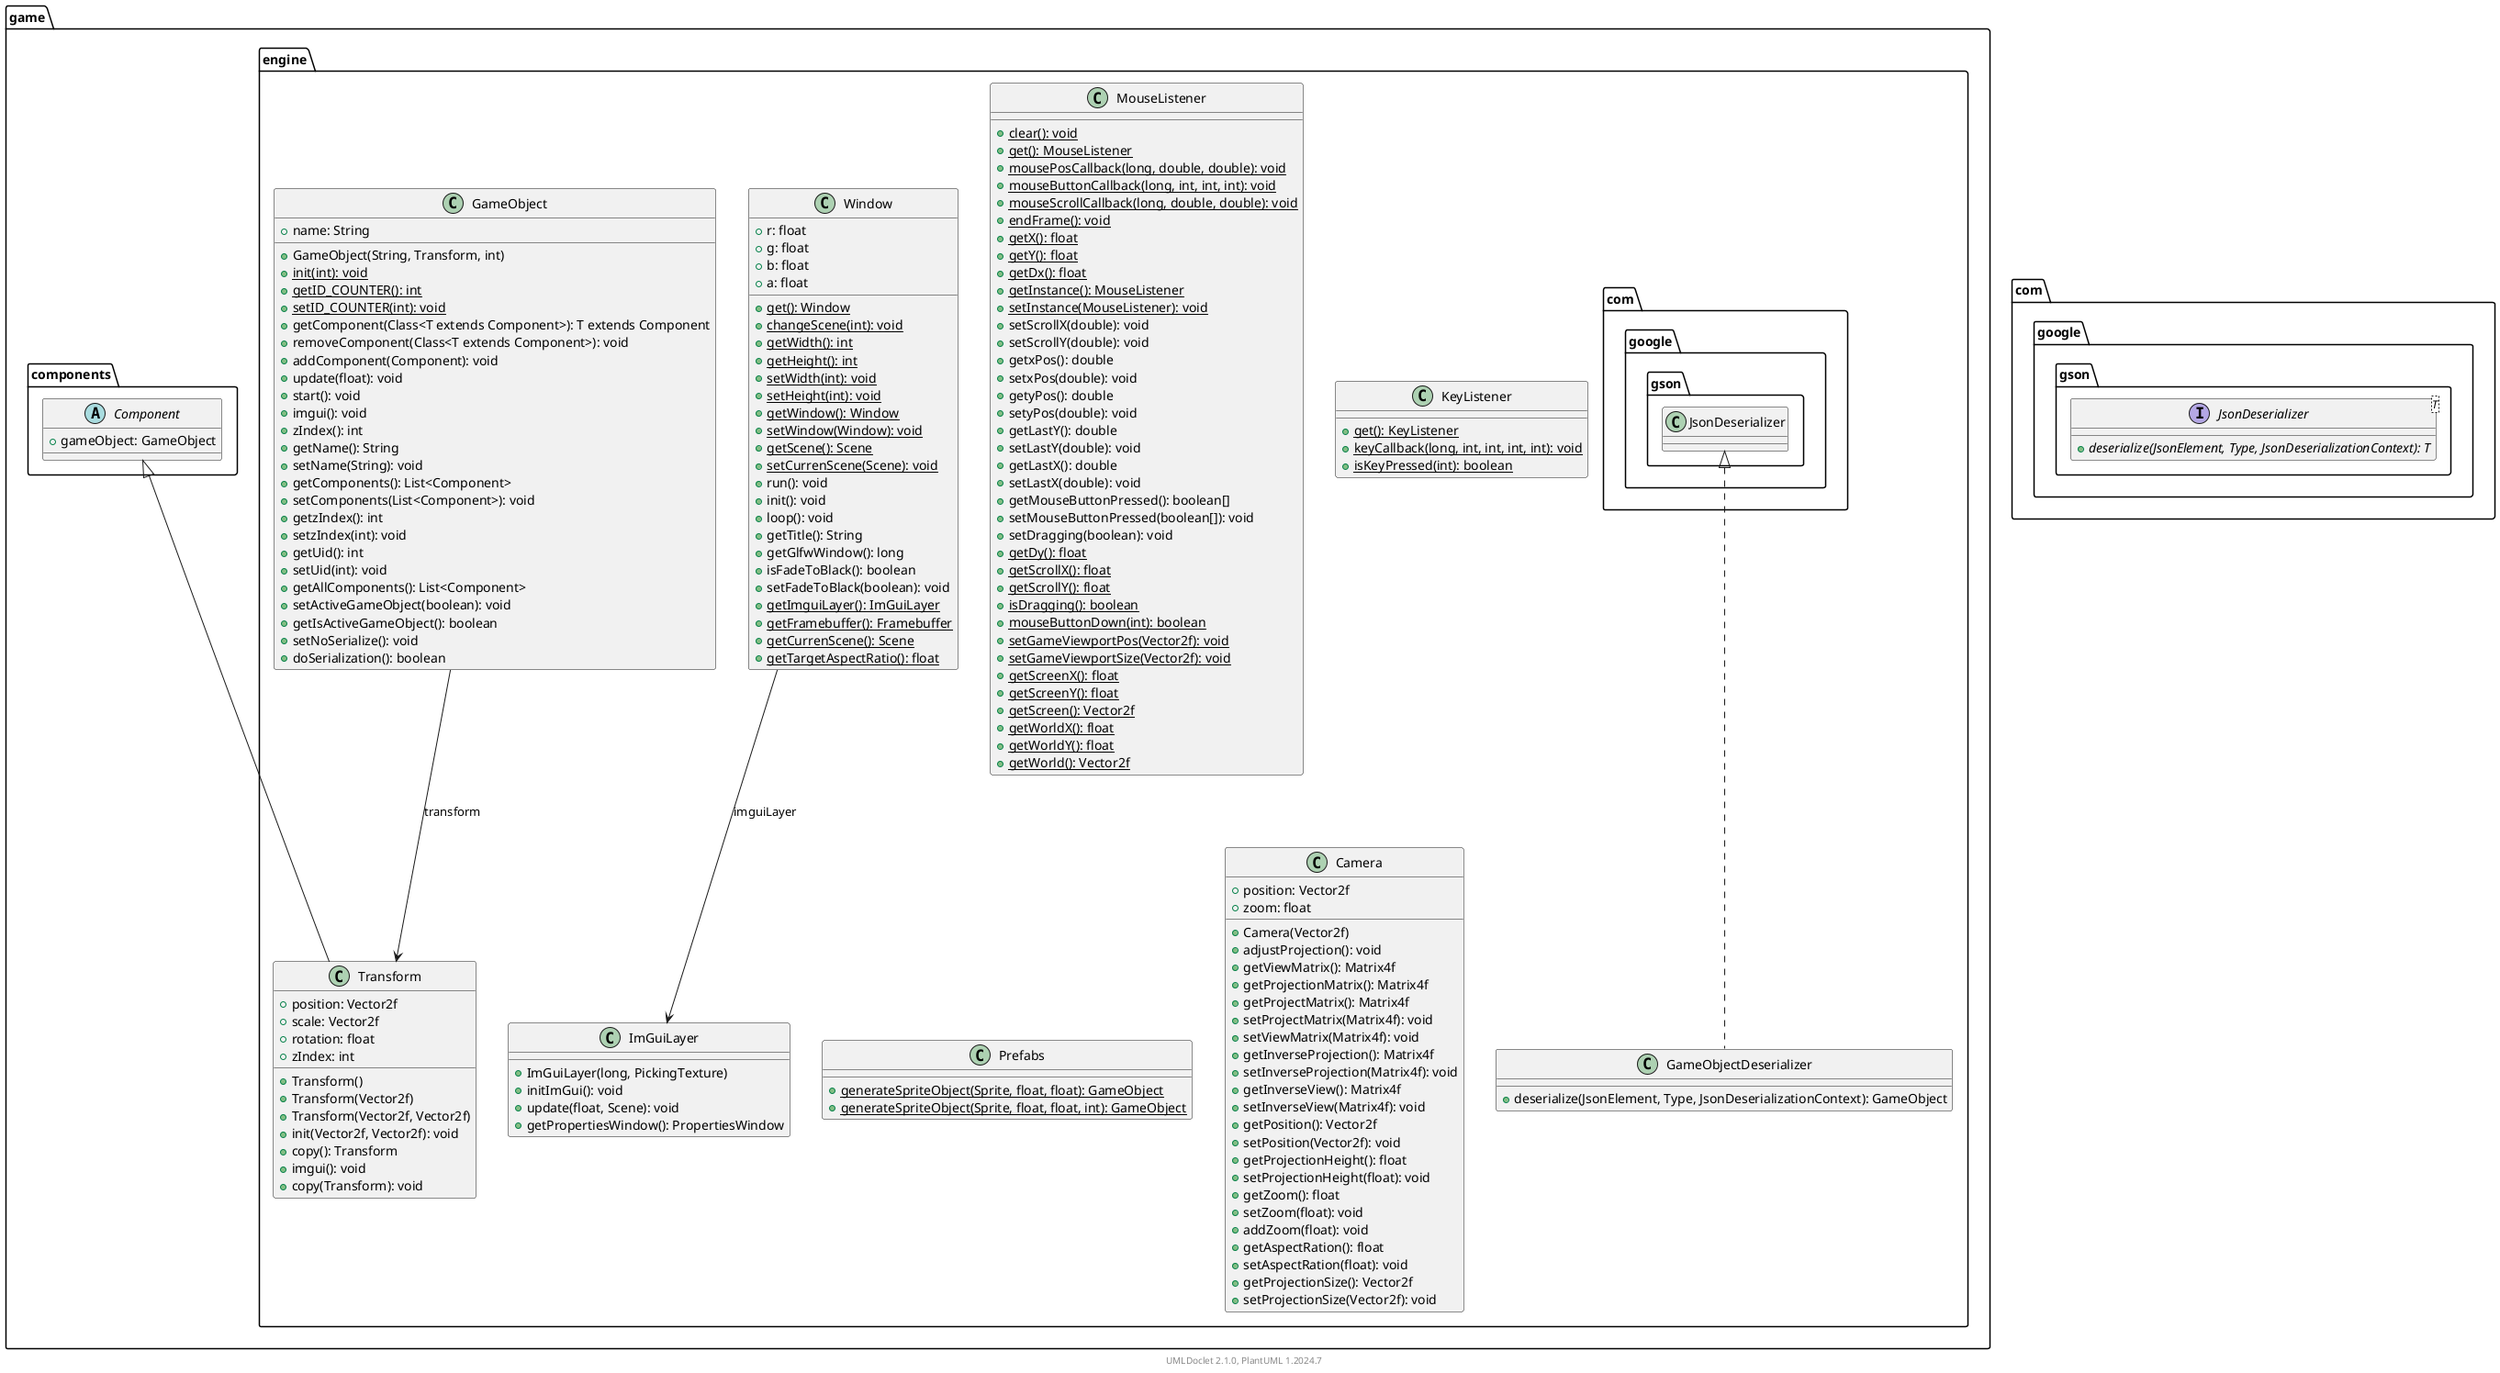 @startuml
    namespace game.engine {

        class MouseListener [[MouseListener.html]] {
            {static} +clear(): void
            {static} +get(): MouseListener
            {static} +mousePosCallback(long, double, double): void
            {static} +mouseButtonCallback(long, int, int, int): void
            {static} +mouseScrollCallback(long, double, double): void
            {static} +endFrame(): void
            {static} +getX(): float
            {static} +getY(): float
            {static} +getDx(): float
            {static} +getInstance(): MouseListener
            {static} +setInstance(MouseListener): void
            +setScrollX(double): void
            +setScrollY(double): void
            +getxPos(): double
            +setxPos(double): void
            +getyPos(): double
            +setyPos(double): void
            +getLastY(): double
            +setLastY(double): void
            +getLastX(): double
            +setLastX(double): void
            +getMouseButtonPressed(): boolean[]
            +setMouseButtonPressed(boolean[]): void
            +setDragging(boolean): void
            {static} +getDy(): float
            {static} +getScrollX(): float
            {static} +getScrollY(): float
            {static} +isDragging(): boolean
            {static} +mouseButtonDown(int): boolean
            {static} +setGameViewportPos(Vector2f): void
            {static} +setGameViewportSize(Vector2f): void
            {static} +getScreenX(): float
            {static} +getScreenY(): float
            {static} +getScreen(): Vector2f
            {static} +getWorldX(): float
            {static} +getWorldY(): float
            {static} +getWorld(): Vector2f
        }

        class Window [[Window.html]] {
            +r: float
            +g: float
            +b: float
            +a: float
            {static} +get(): Window
            {static} +changeScene(int): void
            {static} +getWidth(): int
            {static} +getHeight(): int
            {static} +setWidth(int): void
            {static} +setHeight(int): void
            {static} +getWindow(): Window
            {static} +setWindow(Window): void
            {static} +getScene(): Scene
            {static} +setCurrenScene(Scene): void
            +run(): void
            +init(): void
            +loop(): void
            +getTitle(): String
            +getGlfwWindow(): long
            +isFadeToBlack(): boolean
            +setFadeToBlack(boolean): void
            {static} +getImguiLayer(): ImGuiLayer
            {static} +getFramebuffer(): Framebuffer
            {static} +getCurrenScene(): Scene
            {static} +getTargetAspectRatio(): float
        }

        class Transform [[Transform.html]] {
            +position: Vector2f
            +scale: Vector2f
            +rotation: float
            +zIndex: int
            +Transform()
            +Transform(Vector2f)
            +Transform(Vector2f, Vector2f)
            +init(Vector2f, Vector2f): void
            +copy(): Transform
            +imgui(): void
            +copy(Transform): void
        }

        class KeyListener [[KeyListener.html]] {
            {static} +get(): KeyListener
            {static} +keyCallback(long, int, int, int, int): void
            {static} +isKeyPressed(int): boolean
        }

        class Prefabs [[Prefabs.html]] {
            {static} +generateSpriteObject(Sprite, float, float): GameObject
            {static} +generateSpriteObject(Sprite, float, float, int): GameObject
        }

        class ImGuiLayer [[ImGuiLayer.html]] {
            +ImGuiLayer(long, PickingTexture)
            +initImGui(): void
            +update(float, Scene): void
            +getPropertiesWindow(): PropertiesWindow
        }

        class GameObject [[GameObject.html]] {
            +name: String
            +GameObject(String, Transform, int)
            {static} +init(int): void
            {static} +getID_COUNTER(): int
            {static} +setID_COUNTER(int): void
            +getComponent(Class<T extends Component>): T extends Component
            +removeComponent(Class<T extends Component>): void
            +addComponent(Component): void
            +update(float): void
            +start(): void
            +imgui(): void
            +zIndex(): int
            +getName(): String
            +setName(String): void
            +getComponents(): List<Component>
            +setComponents(List<Component>): void
            +getzIndex(): int
            +setzIndex(int): void
            +getUid(): int
            +setUid(int): void
            +getAllComponents(): List<Component>
            +setActiveGameObject(boolean): void
            +getIsActiveGameObject(): boolean
            +setNoSerialize(): void
            +doSerialization(): boolean
        }

        class Camera [[Camera.html]] {
            +position: Vector2f
            +zoom: float
            +Camera(Vector2f)
            +adjustProjection(): void
            +getViewMatrix(): Matrix4f
            +getProjectionMatrix(): Matrix4f
            +getProjectMatrix(): Matrix4f
            +setProjectMatrix(Matrix4f): void
            +setViewMatrix(Matrix4f): void
            +getInverseProjection(): Matrix4f
            +setInverseProjection(Matrix4f): void
            +getInverseView(): Matrix4f
            +setInverseView(Matrix4f): void
            +getPosition(): Vector2f
            +setPosition(Vector2f): void
            +getProjectionHeight(): float
            +setProjectionHeight(float): void
            +getZoom(): float
            +setZoom(float): void
            +addZoom(float): void
            +getAspectRation(): float
            +setAspectRation(float): void
            +getProjectionSize(): Vector2f
            +setProjectionSize(Vector2f): void
        }

        class GameObjectDeserializer [[GameObjectDeserializer.html]] {
            +deserialize(JsonElement, Type, JsonDeserializationContext): GameObject
        }

        Window --> ImGuiLayer: imguiLayer
        game.components.Component <|-- Transform
        GameObject --> Transform: transform
        com.google.gson.JsonDeserializer <|.. GameObjectDeserializer
    }

    namespace game.components {
        abstract class Component [[../components/Component.html]] {
            +gameObject: GameObject
        }
    }

    namespace com.google.gson {
        interface JsonDeserializer<T> {
            {abstract} +deserialize(JsonElement, Type, JsonDeserializationContext): T
        }
    }

    center footer UMLDoclet 2.1.0, PlantUML %version()
@enduml
